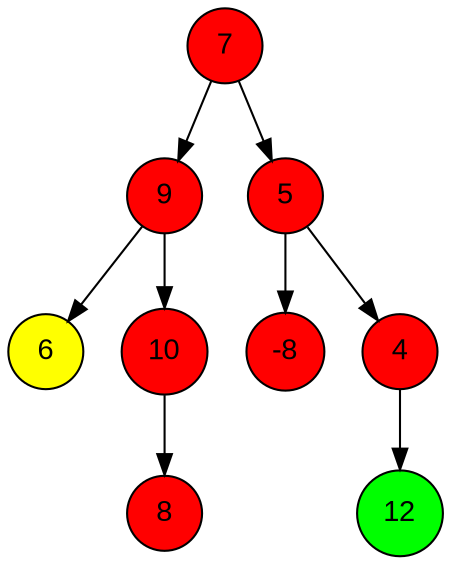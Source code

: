 digraph BST {
    node [fontname="Arial", shape=circle, style=filled, fillcolor=red];
    7 -> 9;
    9 -> 6;
    9 -> 10;
    10 -> 8;
    7 -> 5;
    5 -> -8;
    5 -> 4;
    4 -> 12;
    6 [fontname="Arial", shape=circle, style=filled, fillcolor=yellow];
    12 [fontname="Arial", shape=circle, style=filled, fillcolor=green];
}
